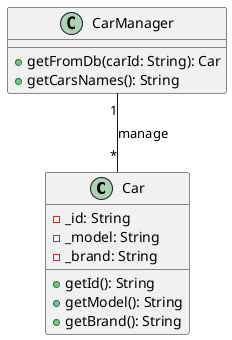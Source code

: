 @startuml 
class Car {
    - _id: String
    - _model: String
    - _brand: String
    + getId(): String
    + getModel(): String
    + getBrand(): String
}
class CarManager {
    + getFromDb(carId: String): Car
    + getCarsNames(): String
}
CarManager "1" --  "*" Car: manage
@enduml